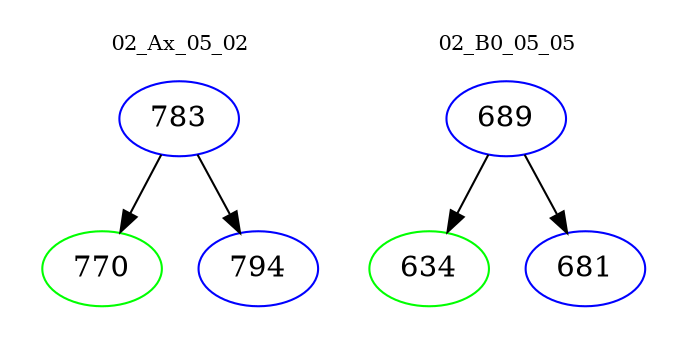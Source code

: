 digraph{
subgraph cluster_0 {
color = white
label = "02_Ax_05_02";
fontsize=10;
T0_783 [label="783", color="blue"]
T0_783 -> T0_770 [color="black"]
T0_770 [label="770", color="green"]
T0_783 -> T0_794 [color="black"]
T0_794 [label="794", color="blue"]
}
subgraph cluster_1 {
color = white
label = "02_B0_05_05";
fontsize=10;
T1_689 [label="689", color="blue"]
T1_689 -> T1_634 [color="black"]
T1_634 [label="634", color="green"]
T1_689 -> T1_681 [color="black"]
T1_681 [label="681", color="blue"]
}
}
